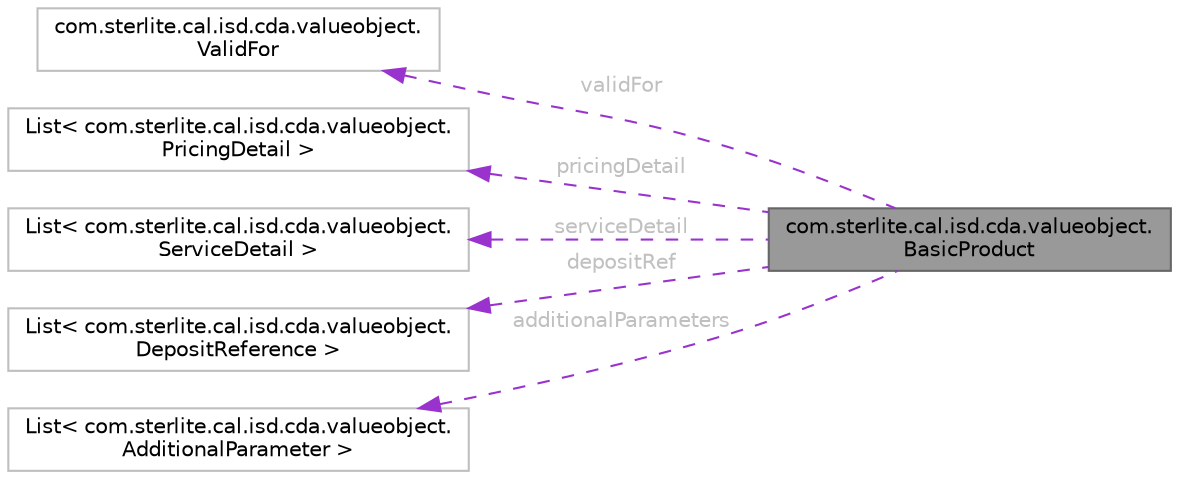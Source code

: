 digraph "com.sterlite.cal.isd.cda.valueobject.BasicProduct"
{
 // LATEX_PDF_SIZE
  bgcolor="transparent";
  edge [fontname=Helvetica,fontsize=10,labelfontname=Helvetica,labelfontsize=10];
  node [fontname=Helvetica,fontsize=10,shape=box,height=0.2,width=0.4];
  rankdir="LR";
  Node1 [id="Node000001",label="com.sterlite.cal.isd.cda.valueobject.\lBasicProduct",height=0.2,width=0.4,color="gray40", fillcolor="grey60", style="filled", fontcolor="black",tooltip=" "];
  Node2 -> Node1 [id="edge1_Node000001_Node000002",dir="back",color="darkorchid3",style="dashed",tooltip=" ",label=" validFor",fontcolor="grey" ];
  Node2 [id="Node000002",label="com.sterlite.cal.isd.cda.valueobject.\lValidFor",height=0.2,width=0.4,color="grey75", fillcolor="white", style="filled",URL="$classcom_1_1sterlite_1_1cal_1_1isd_1_1cda_1_1valueobject_1_1_valid_for.html",tooltip=" "];
  Node3 -> Node1 [id="edge2_Node000001_Node000003",dir="back",color="darkorchid3",style="dashed",tooltip=" ",label=" pricingDetail",fontcolor="grey" ];
  Node3 [id="Node000003",label="List\< com.sterlite.cal.isd.cda.valueobject.\lPricingDetail \>",height=0.2,width=0.4,color="grey75", fillcolor="white", style="filled",tooltip=" "];
  Node4 -> Node1 [id="edge3_Node000001_Node000004",dir="back",color="darkorchid3",style="dashed",tooltip=" ",label=" serviceDetail",fontcolor="grey" ];
  Node4 [id="Node000004",label="List\< com.sterlite.cal.isd.cda.valueobject.\lServiceDetail \>",height=0.2,width=0.4,color="grey75", fillcolor="white", style="filled",tooltip=" "];
  Node5 -> Node1 [id="edge4_Node000001_Node000005",dir="back",color="darkorchid3",style="dashed",tooltip=" ",label=" depositRef",fontcolor="grey" ];
  Node5 [id="Node000005",label="List\< com.sterlite.cal.isd.cda.valueobject.\lDepositReference \>",height=0.2,width=0.4,color="grey75", fillcolor="white", style="filled",tooltip=" "];
  Node6 -> Node1 [id="edge5_Node000001_Node000006",dir="back",color="darkorchid3",style="dashed",tooltip=" ",label=" additionalParameters",fontcolor="grey" ];
  Node6 [id="Node000006",label="List\< com.sterlite.cal.isd.cda.valueobject.\lAdditionalParameter \>",height=0.2,width=0.4,color="grey75", fillcolor="white", style="filled",tooltip=" "];
}
